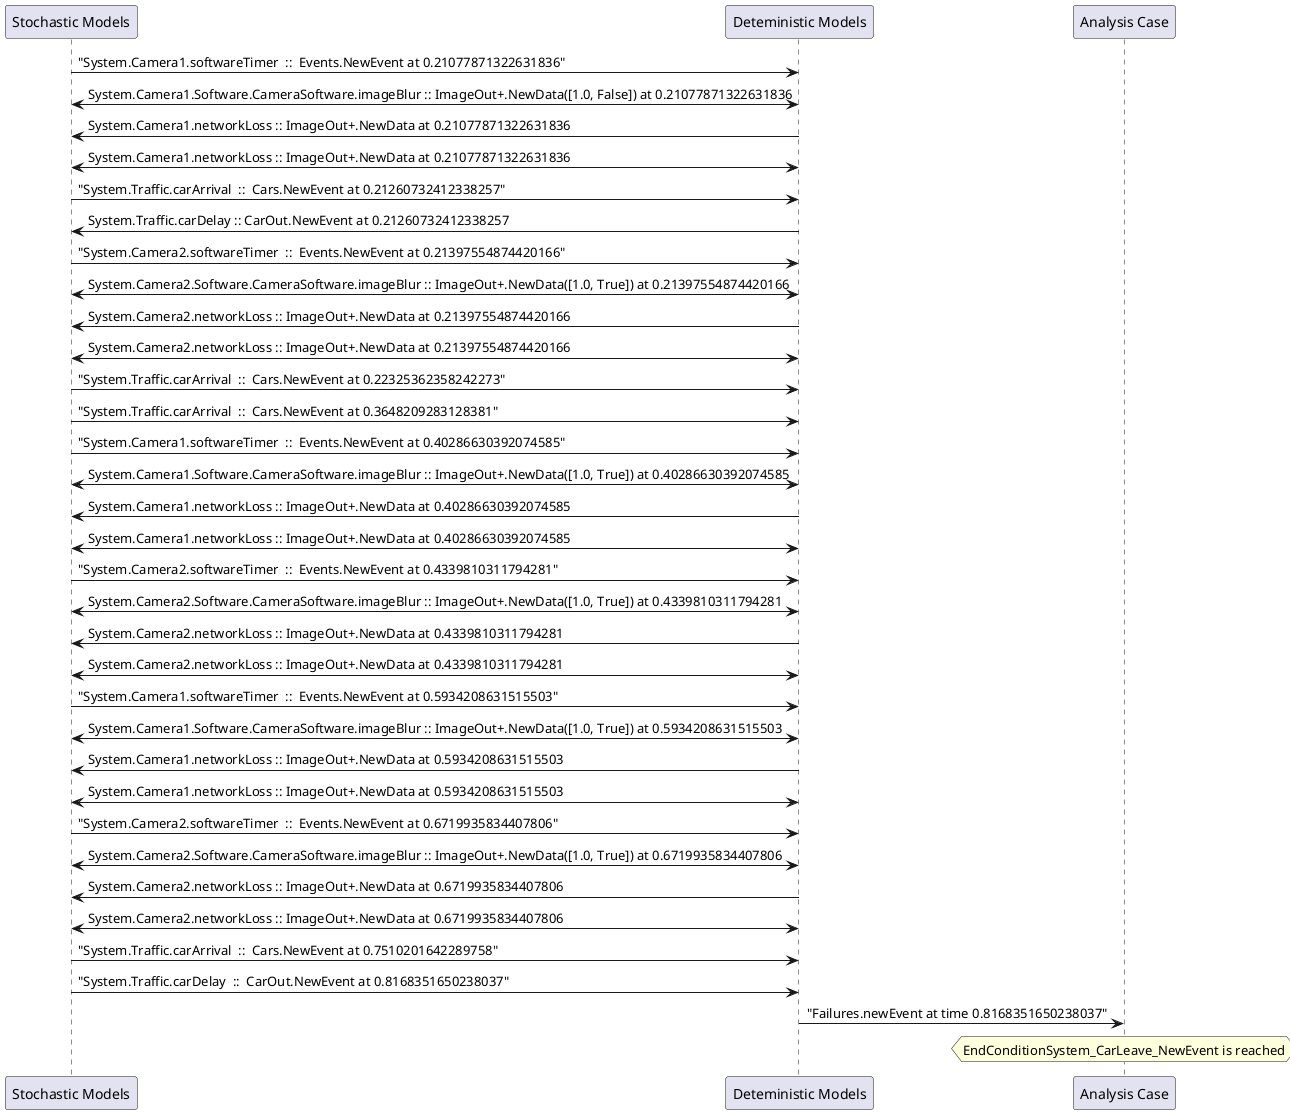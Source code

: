 
	@startuml
	participant "Stochastic Models" as stochmodel
	participant "Deteministic Models" as detmodel
	participant "Analysis Case" as analysis
	{36679_stop} stochmodel -> detmodel : "System.Camera1.softwareTimer  ::  Events.NewEvent at 0.21077871322631836"
detmodel <-> stochmodel : System.Camera1.Software.CameraSoftware.imageBlur :: ImageOut+.NewData([1.0, False]) at 0.21077871322631836
detmodel -> stochmodel : System.Camera1.networkLoss :: ImageOut+.NewData at 0.21077871322631836
detmodel <-> stochmodel : System.Camera1.networkLoss :: ImageOut+.NewData at 0.21077871322631836
{36709_stop} stochmodel -> detmodel : "System.Traffic.carArrival  ::  Cars.NewEvent at 0.21260732412338257"
{36720_start} detmodel -> stochmodel : System.Traffic.carDelay :: CarOut.NewEvent at 0.21260732412338257
{36694_stop} stochmodel -> detmodel : "System.Camera2.softwareTimer  ::  Events.NewEvent at 0.21397554874420166"
detmodel <-> stochmodel : System.Camera2.Software.CameraSoftware.imageBlur :: ImageOut+.NewData([1.0, True]) at 0.21397554874420166
detmodel -> stochmodel : System.Camera2.networkLoss :: ImageOut+.NewData at 0.21397554874420166
detmodel <-> stochmodel : System.Camera2.networkLoss :: ImageOut+.NewData at 0.21397554874420166
{36710_stop} stochmodel -> detmodel : "System.Traffic.carArrival  ::  Cars.NewEvent at 0.22325362358242273"
{36711_stop} stochmodel -> detmodel : "System.Traffic.carArrival  ::  Cars.NewEvent at 0.3648209283128381"
{36680_stop} stochmodel -> detmodel : "System.Camera1.softwareTimer  ::  Events.NewEvent at 0.40286630392074585"
detmodel <-> stochmodel : System.Camera1.Software.CameraSoftware.imageBlur :: ImageOut+.NewData([1.0, True]) at 0.40286630392074585
detmodel -> stochmodel : System.Camera1.networkLoss :: ImageOut+.NewData at 0.40286630392074585
detmodel <-> stochmodel : System.Camera1.networkLoss :: ImageOut+.NewData at 0.40286630392074585
{36695_stop} stochmodel -> detmodel : "System.Camera2.softwareTimer  ::  Events.NewEvent at 0.4339810311794281"
detmodel <-> stochmodel : System.Camera2.Software.CameraSoftware.imageBlur :: ImageOut+.NewData([1.0, True]) at 0.4339810311794281
detmodel -> stochmodel : System.Camera2.networkLoss :: ImageOut+.NewData at 0.4339810311794281
detmodel <-> stochmodel : System.Camera2.networkLoss :: ImageOut+.NewData at 0.4339810311794281
{36681_stop} stochmodel -> detmodel : "System.Camera1.softwareTimer  ::  Events.NewEvent at 0.5934208631515503"
detmodel <-> stochmodel : System.Camera1.Software.CameraSoftware.imageBlur :: ImageOut+.NewData([1.0, True]) at 0.5934208631515503
detmodel -> stochmodel : System.Camera1.networkLoss :: ImageOut+.NewData at 0.5934208631515503
detmodel <-> stochmodel : System.Camera1.networkLoss :: ImageOut+.NewData at 0.5934208631515503
{36696_stop} stochmodel -> detmodel : "System.Camera2.softwareTimer  ::  Events.NewEvent at 0.6719935834407806"
detmodel <-> stochmodel : System.Camera2.Software.CameraSoftware.imageBlur :: ImageOut+.NewData([1.0, True]) at 0.6719935834407806
detmodel -> stochmodel : System.Camera2.networkLoss :: ImageOut+.NewData at 0.6719935834407806
detmodel <-> stochmodel : System.Camera2.networkLoss :: ImageOut+.NewData at 0.6719935834407806
{36712_stop} stochmodel -> detmodel : "System.Traffic.carArrival  ::  Cars.NewEvent at 0.7510201642289758"
{36720_stop} stochmodel -> detmodel : "System.Traffic.carDelay  ::  CarOut.NewEvent at 0.8168351650238037"
{36720_start} <-> {36720_stop} : delay
detmodel -> analysis : "Failures.newEvent at time 0.8168351650238037"
hnote over analysis 
EndConditionSystem_CarLeave_NewEvent is reached
endnote
@enduml